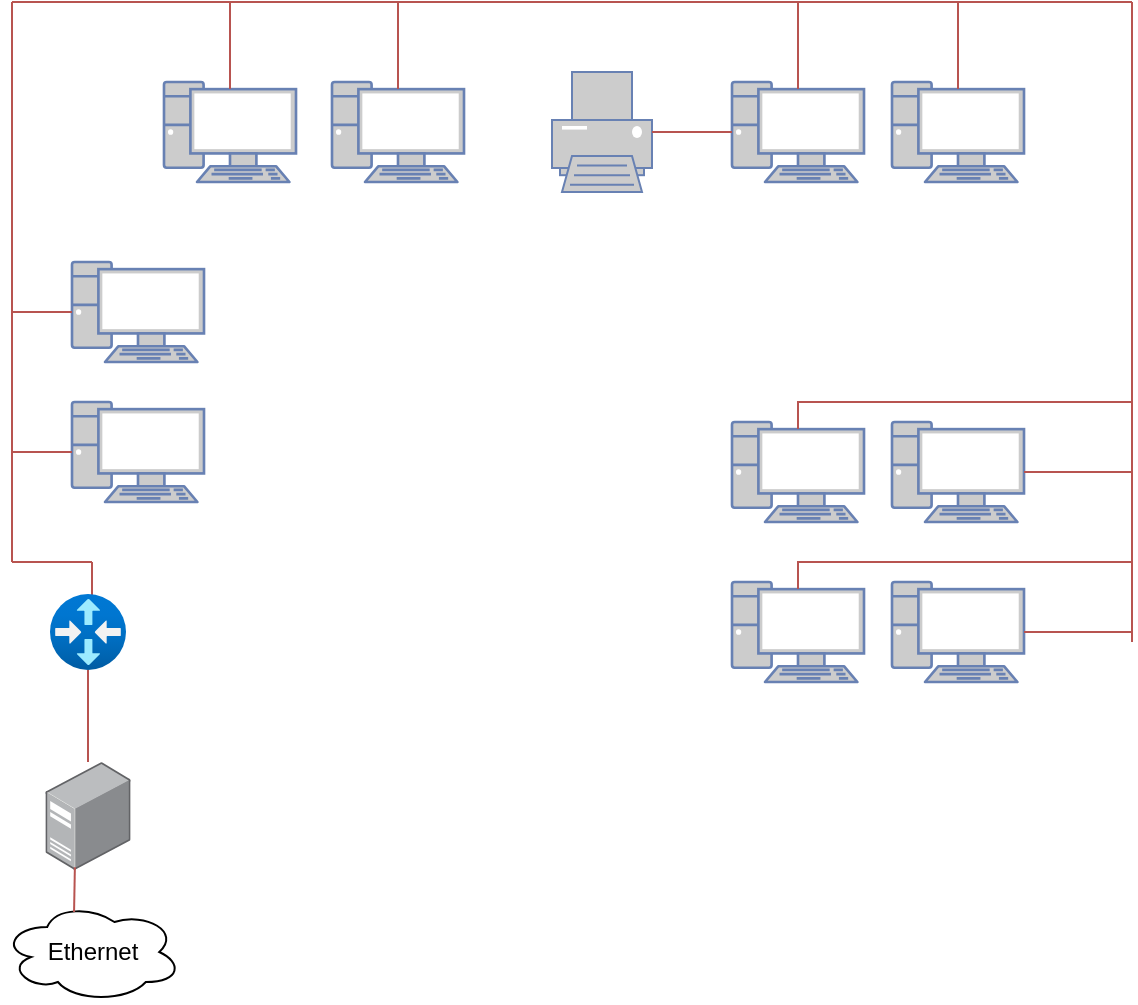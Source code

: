 <mxfile version="21.2.9" type="device">
  <diagram name="Страница 1" id="IqSV9sr5vwiuWyxHhMdg">
    <mxGraphModel dx="1155" dy="659" grid="1" gridSize="10" guides="1" tooltips="1" connect="1" arrows="1" fold="1" page="1" pageScale="1" pageWidth="827" pageHeight="1169" math="0" shadow="0">
      <root>
        <mxCell id="0" />
        <mxCell id="1" parent="0" />
        <mxCell id="vYrcQ3W0M4RZj_8dDawX-1" value="" style="fontColor=#0066CC;verticalAlign=top;verticalLabelPosition=bottom;labelPosition=center;align=center;html=1;outlineConnect=0;fillColor=#CCCCCC;strokeColor=#6881B3;gradientColor=none;gradientDirection=north;strokeWidth=2;shape=mxgraph.networks.pc;" vertex="1" parent="1">
          <mxGeometry x="440" y="610" width="66" height="50" as="geometry" />
        </mxCell>
        <mxCell id="vYrcQ3W0M4RZj_8dDawX-2" value="" style="fontColor=#0066CC;verticalAlign=top;verticalLabelPosition=bottom;labelPosition=center;align=center;html=1;outlineConnect=0;fillColor=#CCCCCC;strokeColor=#6881B3;gradientColor=none;gradientDirection=north;strokeWidth=2;shape=mxgraph.networks.pc;" vertex="1" parent="1">
          <mxGeometry x="520" y="610" width="66" height="50" as="geometry" />
        </mxCell>
        <mxCell id="vYrcQ3W0M4RZj_8dDawX-3" value="" style="fontColor=#0066CC;verticalAlign=top;verticalLabelPosition=bottom;labelPosition=center;align=center;html=1;outlineConnect=0;fillColor=#CCCCCC;strokeColor=#6881B3;gradientColor=none;gradientDirection=north;strokeWidth=2;shape=mxgraph.networks.pc;" vertex="1" parent="1">
          <mxGeometry x="440" y="530" width="66" height="50" as="geometry" />
        </mxCell>
        <mxCell id="vYrcQ3W0M4RZj_8dDawX-4" value="" style="fontColor=#0066CC;verticalAlign=top;verticalLabelPosition=bottom;labelPosition=center;align=center;html=1;outlineConnect=0;fillColor=#CCCCCC;strokeColor=#6881B3;gradientColor=none;gradientDirection=north;strokeWidth=2;shape=mxgraph.networks.pc;" vertex="1" parent="1">
          <mxGeometry x="520" y="530" width="66" height="50" as="geometry" />
        </mxCell>
        <mxCell id="vYrcQ3W0M4RZj_8dDawX-5" value="" style="fontColor=#0066CC;verticalAlign=top;verticalLabelPosition=bottom;labelPosition=center;align=center;html=1;outlineConnect=0;fillColor=#CCCCCC;strokeColor=#6881B3;gradientColor=none;gradientDirection=north;strokeWidth=2;shape=mxgraph.networks.pc;rotation=0;" vertex="1" parent="1">
          <mxGeometry x="520" y="360" width="66" height="50" as="geometry" />
        </mxCell>
        <mxCell id="vYrcQ3W0M4RZj_8dDawX-6" value="" style="fontColor=#0066CC;verticalAlign=top;verticalLabelPosition=bottom;labelPosition=center;align=center;html=1;outlineConnect=0;fillColor=#CCCCCC;strokeColor=#6881B3;gradientColor=none;gradientDirection=north;strokeWidth=2;shape=mxgraph.networks.pc;rotation=0;" vertex="1" parent="1">
          <mxGeometry x="440" y="360" width="66" height="50" as="geometry" />
        </mxCell>
        <mxCell id="vYrcQ3W0M4RZj_8dDawX-7" value="" style="fontColor=#0066CC;verticalAlign=top;verticalLabelPosition=bottom;labelPosition=center;align=center;html=1;outlineConnect=0;fillColor=#CCCCCC;strokeColor=#6881B3;gradientColor=none;gradientDirection=north;strokeWidth=2;shape=mxgraph.networks.pc;rotation=0;" vertex="1" parent="1">
          <mxGeometry x="240" y="360" width="66" height="50" as="geometry" />
        </mxCell>
        <mxCell id="vYrcQ3W0M4RZj_8dDawX-8" value="" style="fontColor=#0066CC;verticalAlign=top;verticalLabelPosition=bottom;labelPosition=center;align=center;html=1;outlineConnect=0;fillColor=#CCCCCC;strokeColor=#6881B3;gradientColor=none;gradientDirection=north;strokeWidth=2;shape=mxgraph.networks.pc;rotation=0;" vertex="1" parent="1">
          <mxGeometry x="156" y="360" width="66" height="50" as="geometry" />
        </mxCell>
        <mxCell id="vYrcQ3W0M4RZj_8dDawX-9" value="" style="fontColor=#0066CC;verticalAlign=top;verticalLabelPosition=bottom;labelPosition=center;align=center;html=1;outlineConnect=0;fillColor=#CCCCCC;strokeColor=#6881B3;gradientColor=none;gradientDirection=north;strokeWidth=2;shape=mxgraph.networks.pc;rotation=0;" vertex="1" parent="1">
          <mxGeometry x="110" y="450" width="66" height="50" as="geometry" />
        </mxCell>
        <mxCell id="vYrcQ3W0M4RZj_8dDawX-10" value="" style="fontColor=#0066CC;verticalAlign=top;verticalLabelPosition=bottom;labelPosition=center;align=center;html=1;outlineConnect=0;fillColor=#CCCCCC;strokeColor=#6881B3;gradientColor=none;gradientDirection=north;strokeWidth=2;shape=mxgraph.networks.pc;rotation=0;" vertex="1" parent="1">
          <mxGeometry x="110" y="520" width="66" height="50" as="geometry" />
        </mxCell>
        <mxCell id="vYrcQ3W0M4RZj_8dDawX-13" value="" style="fontColor=#0066CC;verticalAlign=top;verticalLabelPosition=bottom;labelPosition=center;align=center;html=1;outlineConnect=0;fillColor=#CCCCCC;strokeColor=#6881B3;gradientColor=none;gradientDirection=north;strokeWidth=2;shape=mxgraph.networks.printer;" vertex="1" parent="1">
          <mxGeometry x="350" y="355" width="50" height="60" as="geometry" />
        </mxCell>
        <mxCell id="vYrcQ3W0M4RZj_8dDawX-16" value="" style="image;points=[];aspect=fixed;html=1;align=center;shadow=0;dashed=0;image=img/lib/allied_telesis/computer_and_terminals/Server_Desktop.svg;" vertex="1" parent="1">
          <mxGeometry x="96.7" y="700" width="42.6" height="54" as="geometry" />
        </mxCell>
        <mxCell id="vYrcQ3W0M4RZj_8dDawX-17" value="" style="ellipse;shape=cloud;whiteSpace=wrap;html=1;" vertex="1" parent="1">
          <mxGeometry x="75.15" y="770" width="89.7" height="50" as="geometry" />
        </mxCell>
        <mxCell id="vYrcQ3W0M4RZj_8dDawX-19" value="" style="endArrow=none;html=1;rounded=0;exitX=1;exitY=0.5;exitDx=0;exitDy=0;exitPerimeter=0;fillColor=#f8cecc;strokeColor=#b85450;" edge="1" parent="1" source="vYrcQ3W0M4RZj_8dDawX-2">
          <mxGeometry width="50" height="50" relative="1" as="geometry">
            <mxPoint x="640" y="640" as="sourcePoint" />
            <mxPoint x="640" y="635" as="targetPoint" />
          </mxGeometry>
        </mxCell>
        <mxCell id="vYrcQ3W0M4RZj_8dDawX-22" value="" style="endArrow=none;html=1;rounded=0;exitX=0.5;exitY=0.07;exitDx=0;exitDy=0;exitPerimeter=0;fillColor=#f8cecc;strokeColor=#b85450;" edge="1" parent="1" source="vYrcQ3W0M4RZj_8dDawX-1">
          <mxGeometry width="50" height="50" relative="1" as="geometry">
            <mxPoint x="596" y="645" as="sourcePoint" />
            <mxPoint x="640" y="600" as="targetPoint" />
            <Array as="points">
              <mxPoint x="473" y="600" />
            </Array>
          </mxGeometry>
        </mxCell>
        <mxCell id="vYrcQ3W0M4RZj_8dDawX-24" value="" style="endArrow=none;html=1;rounded=0;exitX=1;exitY=0.5;exitDx=0;exitDy=0;exitPerimeter=0;fillColor=#f8cecc;strokeColor=#b85450;" edge="1" parent="1" source="vYrcQ3W0M4RZj_8dDawX-4">
          <mxGeometry width="50" height="50" relative="1" as="geometry">
            <mxPoint x="690" y="560" as="sourcePoint" />
            <mxPoint x="640" y="555" as="targetPoint" />
          </mxGeometry>
        </mxCell>
        <mxCell id="vYrcQ3W0M4RZj_8dDawX-26" value="" style="endArrow=none;html=1;rounded=0;exitX=0.5;exitY=0.07;exitDx=0;exitDy=0;exitPerimeter=0;fillColor=#f8cecc;strokeColor=#b85450;" edge="1" parent="1" source="vYrcQ3W0M4RZj_8dDawX-3">
          <mxGeometry width="50" height="50" relative="1" as="geometry">
            <mxPoint x="510" y="530" as="sourcePoint" />
            <mxPoint x="640" y="520" as="targetPoint" />
            <Array as="points">
              <mxPoint x="473" y="520" />
            </Array>
          </mxGeometry>
        </mxCell>
        <mxCell id="vYrcQ3W0M4RZj_8dDawX-28" value="" style="endArrow=none;html=1;rounded=0;fillColor=#f8cecc;strokeColor=#b85450;" edge="1" parent="1">
          <mxGeometry width="50" height="50" relative="1" as="geometry">
            <mxPoint x="640" y="640" as="sourcePoint" />
            <mxPoint x="640" y="320" as="targetPoint" />
          </mxGeometry>
        </mxCell>
        <mxCell id="vYrcQ3W0M4RZj_8dDawX-29" value="" style="endArrow=none;html=1;rounded=0;fillColor=#f8cecc;strokeColor=#b85450;" edge="1" parent="1">
          <mxGeometry width="50" height="50" relative="1" as="geometry">
            <mxPoint x="80" y="320" as="sourcePoint" />
            <mxPoint x="640" y="320" as="targetPoint" />
          </mxGeometry>
        </mxCell>
        <mxCell id="vYrcQ3W0M4RZj_8dDawX-30" value="" style="endArrow=none;html=1;rounded=0;fillColor=#f8cecc;strokeColor=#b85450;" edge="1" parent="1">
          <mxGeometry width="50" height="50" relative="1" as="geometry">
            <mxPoint x="80" y="320" as="sourcePoint" />
            <mxPoint x="80" y="600" as="targetPoint" />
          </mxGeometry>
        </mxCell>
        <mxCell id="vYrcQ3W0M4RZj_8dDawX-31" value="" style="endArrow=none;html=1;rounded=0;exitX=0.5;exitY=0.07;exitDx=0;exitDy=0;exitPerimeter=0;fillColor=#f8cecc;strokeColor=#b85450;" edge="1" parent="1" source="vYrcQ3W0M4RZj_8dDawX-5">
          <mxGeometry width="50" height="50" relative="1" as="geometry">
            <mxPoint x="700" y="360" as="sourcePoint" />
            <mxPoint x="553" y="320" as="targetPoint" />
          </mxGeometry>
        </mxCell>
        <mxCell id="vYrcQ3W0M4RZj_8dDawX-32" value="" style="endArrow=none;html=1;rounded=0;exitX=0.5;exitY=0.07;exitDx=0;exitDy=0;exitPerimeter=0;fillColor=#f8cecc;strokeColor=#b85450;" edge="1" parent="1" source="vYrcQ3W0M4RZj_8dDawX-6">
          <mxGeometry width="50" height="50" relative="1" as="geometry">
            <mxPoint x="600" y="380" as="sourcePoint" />
            <mxPoint x="473" y="320" as="targetPoint" />
          </mxGeometry>
        </mxCell>
        <mxCell id="vYrcQ3W0M4RZj_8dDawX-33" value="" style="endArrow=none;html=1;rounded=0;exitX=0.5;exitY=0.07;exitDx=0;exitDy=0;exitPerimeter=0;fillColor=#f8cecc;strokeColor=#b85450;" edge="1" parent="1" source="vYrcQ3W0M4RZj_8dDawX-7">
          <mxGeometry width="50" height="50" relative="1" as="geometry">
            <mxPoint x="320" y="390" as="sourcePoint" />
            <mxPoint x="273" y="320" as="targetPoint" />
          </mxGeometry>
        </mxCell>
        <mxCell id="vYrcQ3W0M4RZj_8dDawX-34" value="" style="endArrow=none;html=1;rounded=0;exitX=0.5;exitY=0.07;exitDx=0;exitDy=0;exitPerimeter=0;fillColor=#f8cecc;strokeColor=#b85450;" edge="1" parent="1" source="vYrcQ3W0M4RZj_8dDawX-8">
          <mxGeometry width="50" height="50" relative="1" as="geometry">
            <mxPoint x="220" y="370" as="sourcePoint" />
            <mxPoint x="189" y="320" as="targetPoint" />
          </mxGeometry>
        </mxCell>
        <mxCell id="vYrcQ3W0M4RZj_8dDawX-36" value="" style="endArrow=none;html=1;rounded=0;fillColor=#f8cecc;strokeColor=#b85450;" edge="1" parent="1" target="vYrcQ3W0M4RZj_8dDawX-9">
          <mxGeometry width="50" height="50" relative="1" as="geometry">
            <mxPoint x="80" y="475" as="sourcePoint" />
            <mxPoint x="300" y="450" as="targetPoint" />
          </mxGeometry>
        </mxCell>
        <mxCell id="vYrcQ3W0M4RZj_8dDawX-37" value="" style="endArrow=none;html=1;rounded=0;fillColor=#f8cecc;strokeColor=#b85450;" edge="1" parent="1" target="vYrcQ3W0M4RZj_8dDawX-10">
          <mxGeometry width="50" height="50" relative="1" as="geometry">
            <mxPoint x="80" y="545" as="sourcePoint" />
            <mxPoint x="310" y="520" as="targetPoint" />
          </mxGeometry>
        </mxCell>
        <mxCell id="vYrcQ3W0M4RZj_8dDawX-38" value="" style="endArrow=none;html=1;rounded=0;fillColor=#f8cecc;strokeColor=#b85450;" edge="1" parent="1">
          <mxGeometry width="50" height="50" relative="1" as="geometry">
            <mxPoint x="80" y="600" as="sourcePoint" />
            <mxPoint x="120" y="600" as="targetPoint" />
          </mxGeometry>
        </mxCell>
        <mxCell id="vYrcQ3W0M4RZj_8dDawX-39" value="" style="endArrow=none;html=1;rounded=0;fillColor=#f8cecc;strokeColor=#b85450;" edge="1" parent="1">
          <mxGeometry width="50" height="50" relative="1" as="geometry">
            <mxPoint x="120" y="600" as="sourcePoint" />
            <mxPoint x="120" y="620" as="targetPoint" />
          </mxGeometry>
        </mxCell>
        <mxCell id="vYrcQ3W0M4RZj_8dDawX-40" value="" style="endArrow=none;html=1;rounded=0;fillColor=#f8cecc;strokeColor=#b85450;" edge="1" parent="1" source="vYrcQ3W0M4RZj_8dDawX-43" target="vYrcQ3W0M4RZj_8dDawX-16">
          <mxGeometry width="50" height="50" relative="1" as="geometry">
            <mxPoint x="120.3" y="670" as="sourcePoint" />
            <mxPoint x="300" y="700" as="targetPoint" />
          </mxGeometry>
        </mxCell>
        <mxCell id="vYrcQ3W0M4RZj_8dDawX-43" value="" style="image;aspect=fixed;html=1;points=[];align=center;fontSize=12;image=img/lib/azure2/networking/Virtual_Router.svg;" vertex="1" parent="1">
          <mxGeometry x="99" y="616" width="38" height="38" as="geometry" />
        </mxCell>
        <mxCell id="vYrcQ3W0M4RZj_8dDawX-46" value="" style="endArrow=none;html=1;rounded=0;exitX=0.346;exitY=0.974;exitDx=0;exitDy=0;exitPerimeter=0;entryX=0.4;entryY=0.1;entryDx=0;entryDy=0;entryPerimeter=0;fillColor=#f8cecc;strokeColor=#b85450;" edge="1" parent="1" source="vYrcQ3W0M4RZj_8dDawX-16" target="vYrcQ3W0M4RZj_8dDawX-17">
          <mxGeometry width="50" height="50" relative="1" as="geometry">
            <mxPoint x="160" y="810" as="sourcePoint" />
            <mxPoint x="210" y="760" as="targetPoint" />
          </mxGeometry>
        </mxCell>
        <mxCell id="vYrcQ3W0M4RZj_8dDawX-47" value="Ethernet" style="text;html=1;strokeColor=none;fillColor=none;align=center;verticalAlign=middle;whiteSpace=wrap;rounded=0;" vertex="1" parent="1">
          <mxGeometry x="99.5" y="787.5" width="41" height="15" as="geometry" />
        </mxCell>
        <mxCell id="vYrcQ3W0M4RZj_8dDawX-48" value="" style="endArrow=none;html=1;rounded=0;exitX=1;exitY=0.5;exitDx=0;exitDy=0;exitPerimeter=0;fillColor=#f8cecc;strokeColor=#b85450;" edge="1" parent="1" source="vYrcQ3W0M4RZj_8dDawX-13" target="vYrcQ3W0M4RZj_8dDawX-6">
          <mxGeometry width="50" height="50" relative="1" as="geometry">
            <mxPoint x="480" y="490" as="sourcePoint" />
            <mxPoint x="530" y="440" as="targetPoint" />
          </mxGeometry>
        </mxCell>
      </root>
    </mxGraphModel>
  </diagram>
</mxfile>
